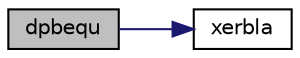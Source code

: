 digraph "dpbequ"
{
 // LATEX_PDF_SIZE
  edge [fontname="Helvetica",fontsize="10",labelfontname="Helvetica",labelfontsize="10"];
  node [fontname="Helvetica",fontsize="10",shape=record];
  rankdir="LR";
  Node1 [label="dpbequ",height=0.2,width=0.4,color="black", fillcolor="grey75", style="filled", fontcolor="black",tooltip="DPBEQU"];
  Node1 -> Node2 [color="midnightblue",fontsize="10",style="solid",fontname="Helvetica"];
  Node2 [label="xerbla",height=0.2,width=0.4,color="black", fillcolor="white", style="filled",URL="$xerbla_8f.html#a377ee61015baf8dea7770b3a404b1c07",tooltip="XERBLA"];
}

